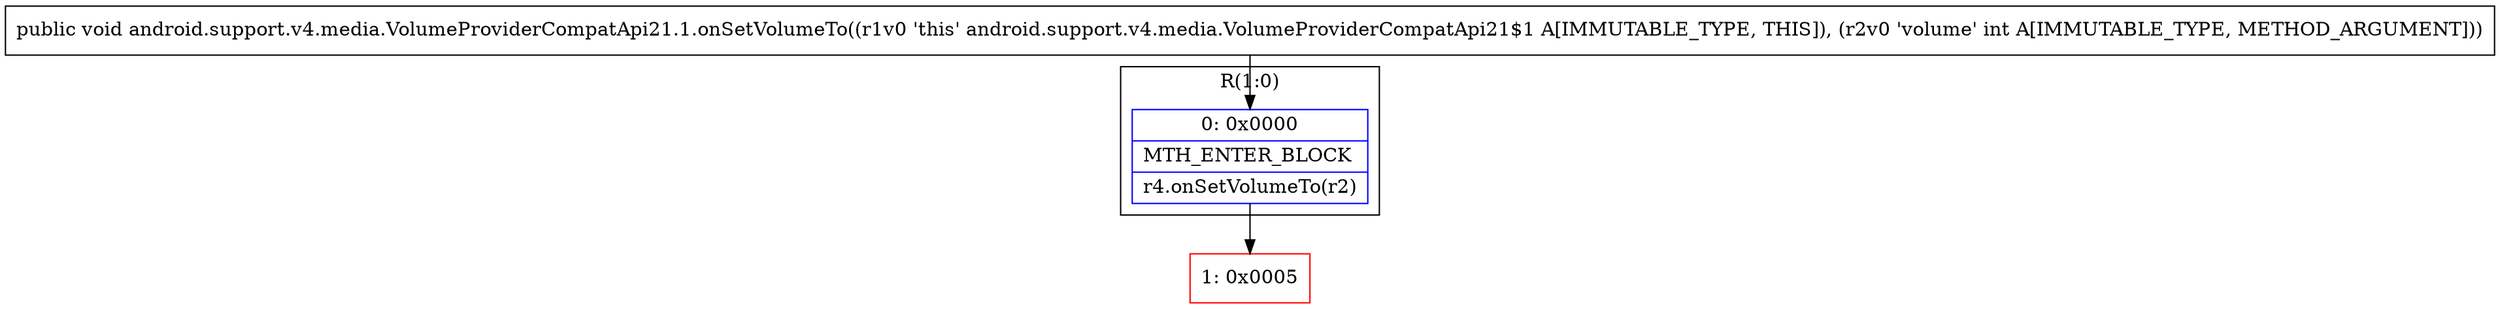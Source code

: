 digraph "CFG forandroid.support.v4.media.VolumeProviderCompatApi21.1.onSetVolumeTo(I)V" {
subgraph cluster_Region_1080207515 {
label = "R(1:0)";
node [shape=record,color=blue];
Node_0 [shape=record,label="{0\:\ 0x0000|MTH_ENTER_BLOCK\l|r4.onSetVolumeTo(r2)\l}"];
}
Node_1 [shape=record,color=red,label="{1\:\ 0x0005}"];
MethodNode[shape=record,label="{public void android.support.v4.media.VolumeProviderCompatApi21.1.onSetVolumeTo((r1v0 'this' android.support.v4.media.VolumeProviderCompatApi21$1 A[IMMUTABLE_TYPE, THIS]), (r2v0 'volume' int A[IMMUTABLE_TYPE, METHOD_ARGUMENT])) }"];
MethodNode -> Node_0;
Node_0 -> Node_1;
}


